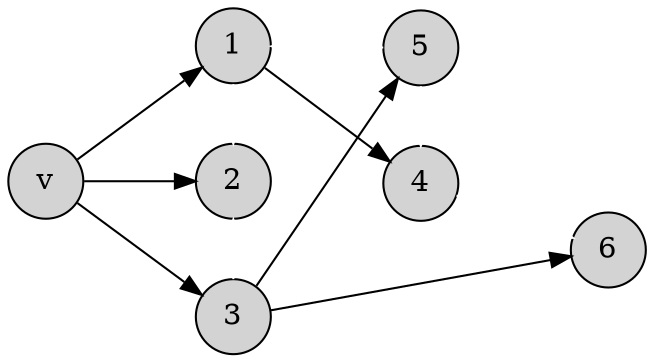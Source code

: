 digraph Vergleichsbaum1
	{
        margin="0";
        rankdir=LR;
        nodesep="0.4";
        ranksep="0.75";
        edge [arrowhead="normal"];
        node [shape=circle, style="filled", fillcolor=lightgrey];
        {rank=min; v [label="v"];};
        {rank=same; 1; 2; 3};
        {rank=same; 4; 5;};
        {rank=sink; 6;};
        
        v->1;
        v->2;
        v->3;
        1->2 [color="white"];
        2->3 [dir="back", color="white"];
        1->4;
        3->5;
        3->6;
        4->6 [color="white"];
        5->4 [color="white"];
        5->1 [color="white"];
	}
